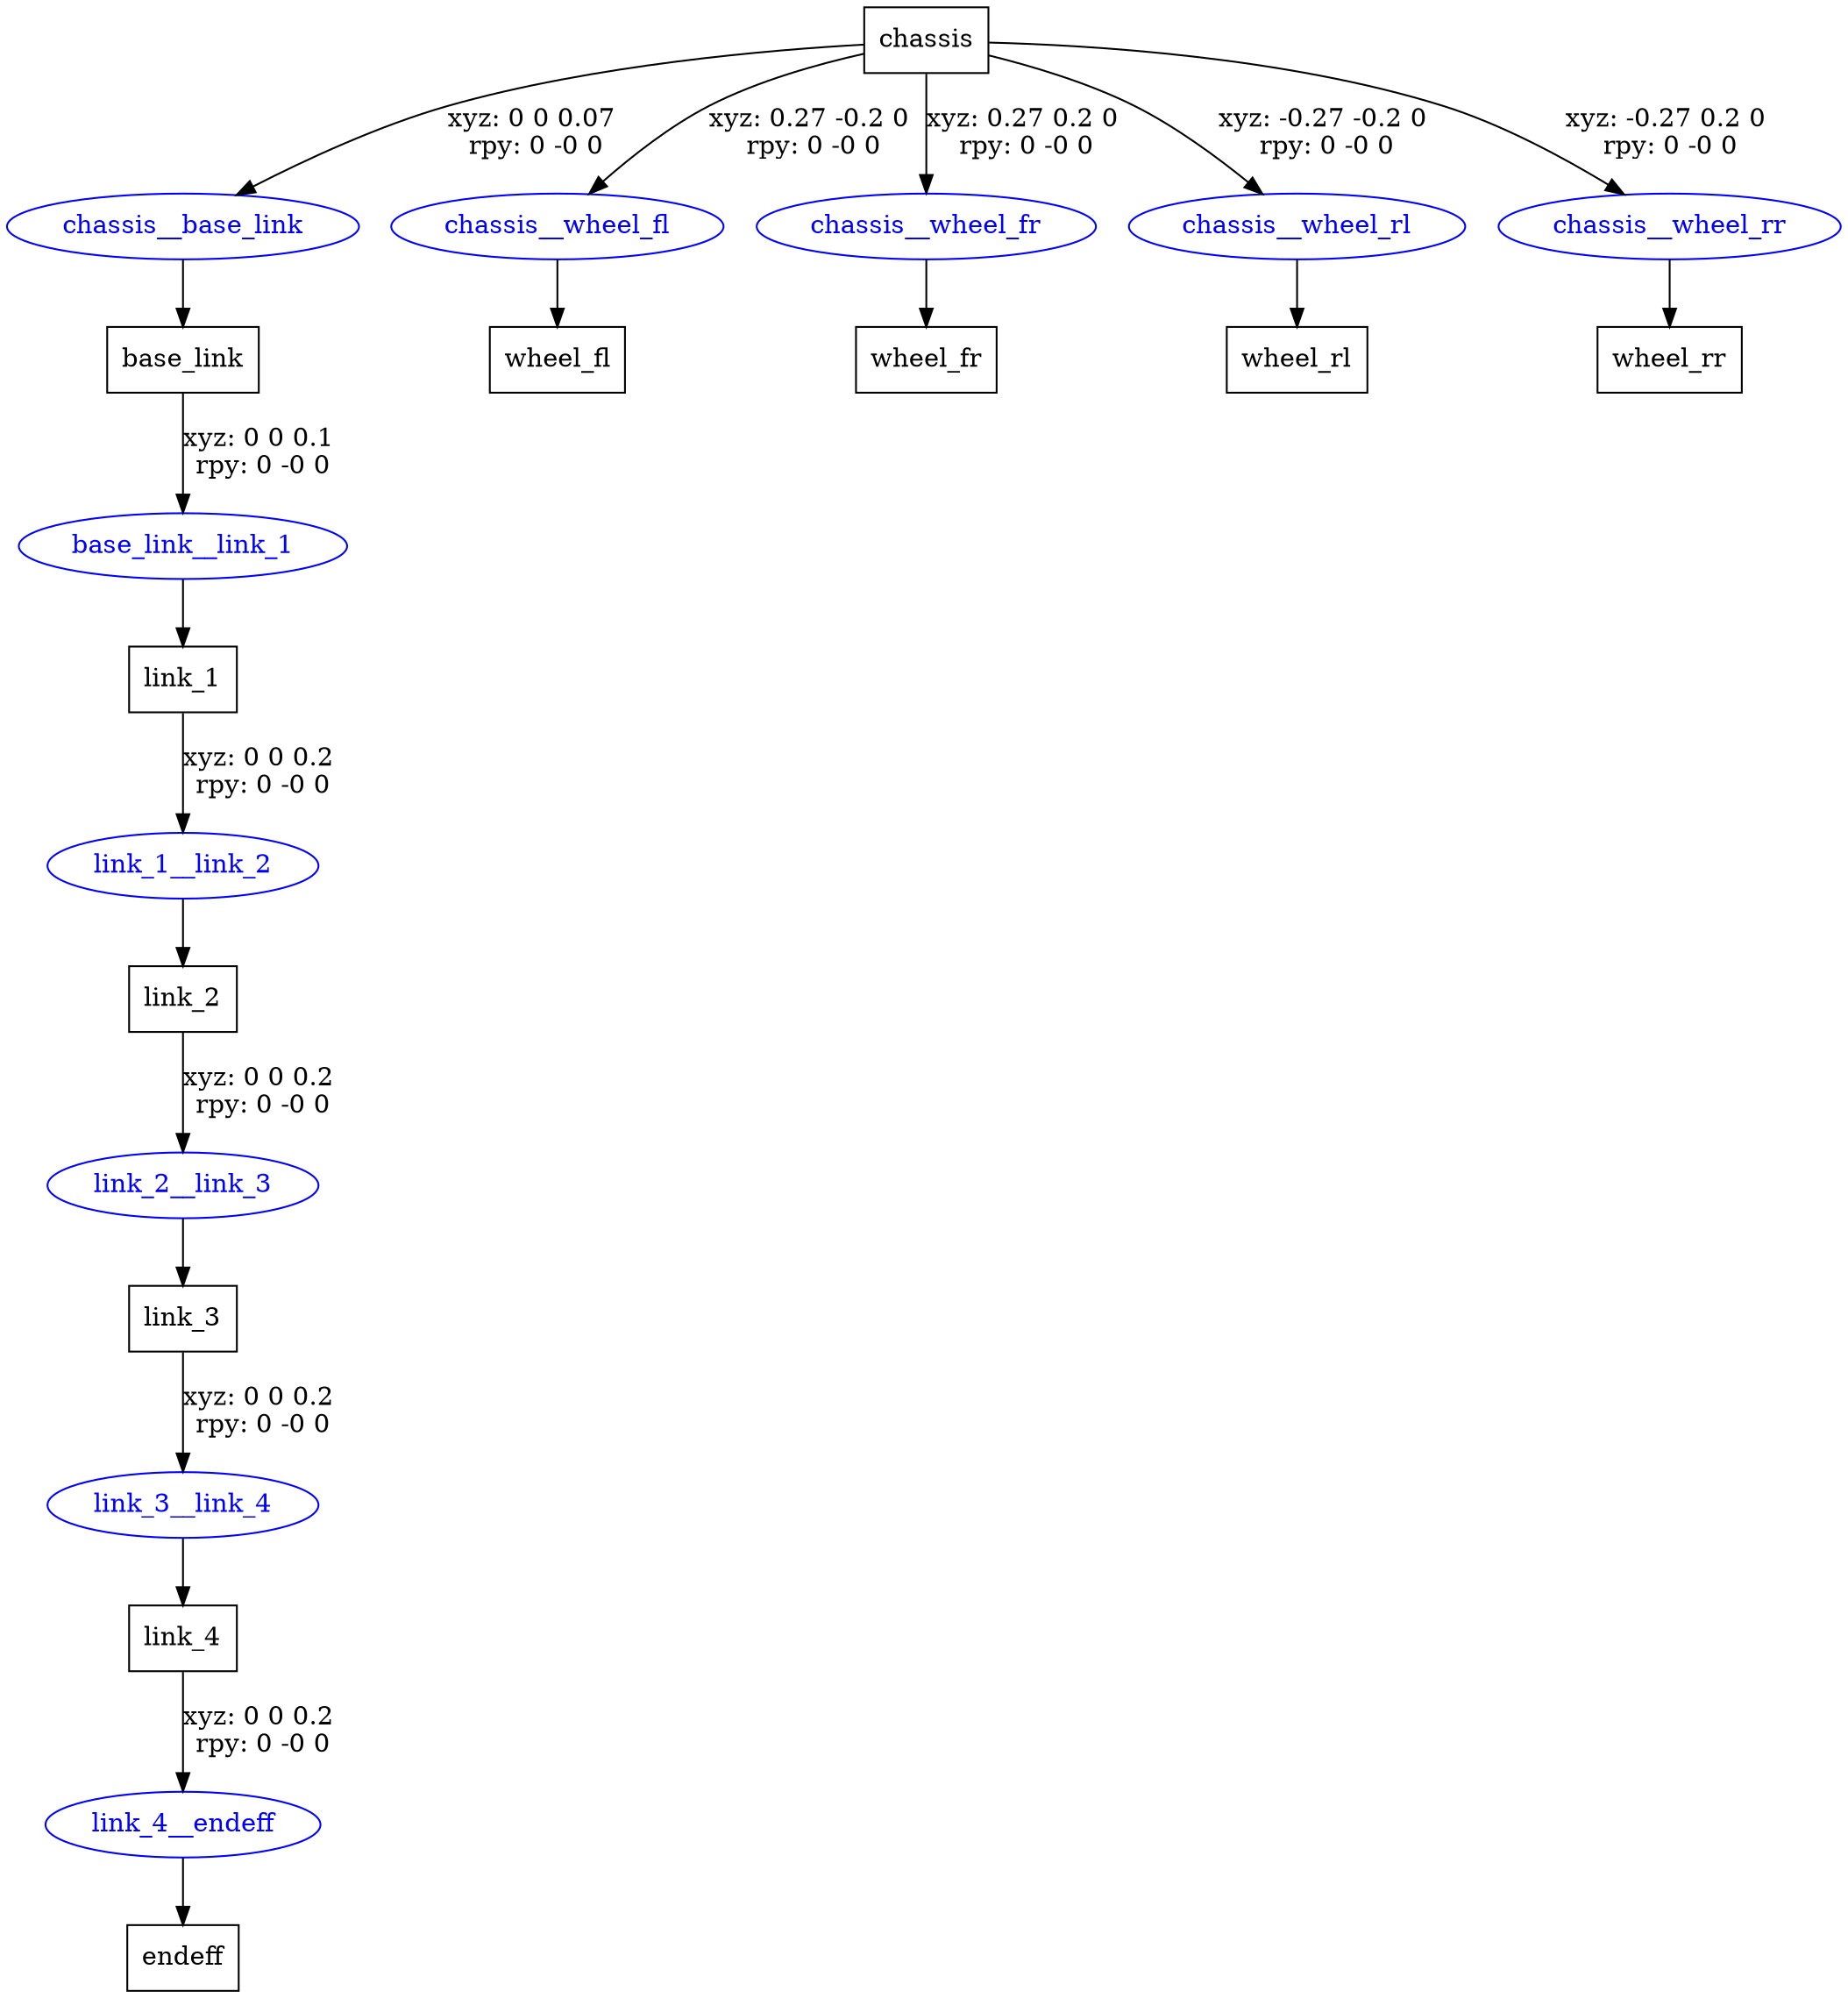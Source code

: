 digraph G {
node [shape=box];
"chassis" [label="chassis"];
"base_link" [label="base_link"];
"link_1" [label="link_1"];
"link_2" [label="link_2"];
"link_3" [label="link_3"];
"link_4" [label="link_4"];
"endeff" [label="endeff"];
"wheel_fl" [label="wheel_fl"];
"wheel_fr" [label="wheel_fr"];
"wheel_rl" [label="wheel_rl"];
"wheel_rr" [label="wheel_rr"];
node [shape=ellipse, color=blue, fontcolor=blue];
"chassis" -> "chassis__base_link" [label="xyz: 0 0 0.07 \nrpy: 0 -0 0"]
"chassis__base_link" -> "base_link"
"base_link" -> "base_link__link_1" [label="xyz: 0 0 0.1 \nrpy: 0 -0 0"]
"base_link__link_1" -> "link_1"
"link_1" -> "link_1__link_2" [label="xyz: 0 0 0.2 \nrpy: 0 -0 0"]
"link_1__link_2" -> "link_2"
"link_2" -> "link_2__link_3" [label="xyz: 0 0 0.2 \nrpy: 0 -0 0"]
"link_2__link_3" -> "link_3"
"link_3" -> "link_3__link_4" [label="xyz: 0 0 0.2 \nrpy: 0 -0 0"]
"link_3__link_4" -> "link_4"
"link_4" -> "link_4__endeff" [label="xyz: 0 0 0.2 \nrpy: 0 -0 0"]
"link_4__endeff" -> "endeff"
"chassis" -> "chassis__wheel_fl" [label="xyz: 0.27 -0.2 0 \nrpy: 0 -0 0"]
"chassis__wheel_fl" -> "wheel_fl"
"chassis" -> "chassis__wheel_fr" [label="xyz: 0.27 0.2 0 \nrpy: 0 -0 0"]
"chassis__wheel_fr" -> "wheel_fr"
"chassis" -> "chassis__wheel_rl" [label="xyz: -0.27 -0.2 0 \nrpy: 0 -0 0"]
"chassis__wheel_rl" -> "wheel_rl"
"chassis" -> "chassis__wheel_rr" [label="xyz: -0.27 0.2 0 \nrpy: 0 -0 0"]
"chassis__wheel_rr" -> "wheel_rr"
}
